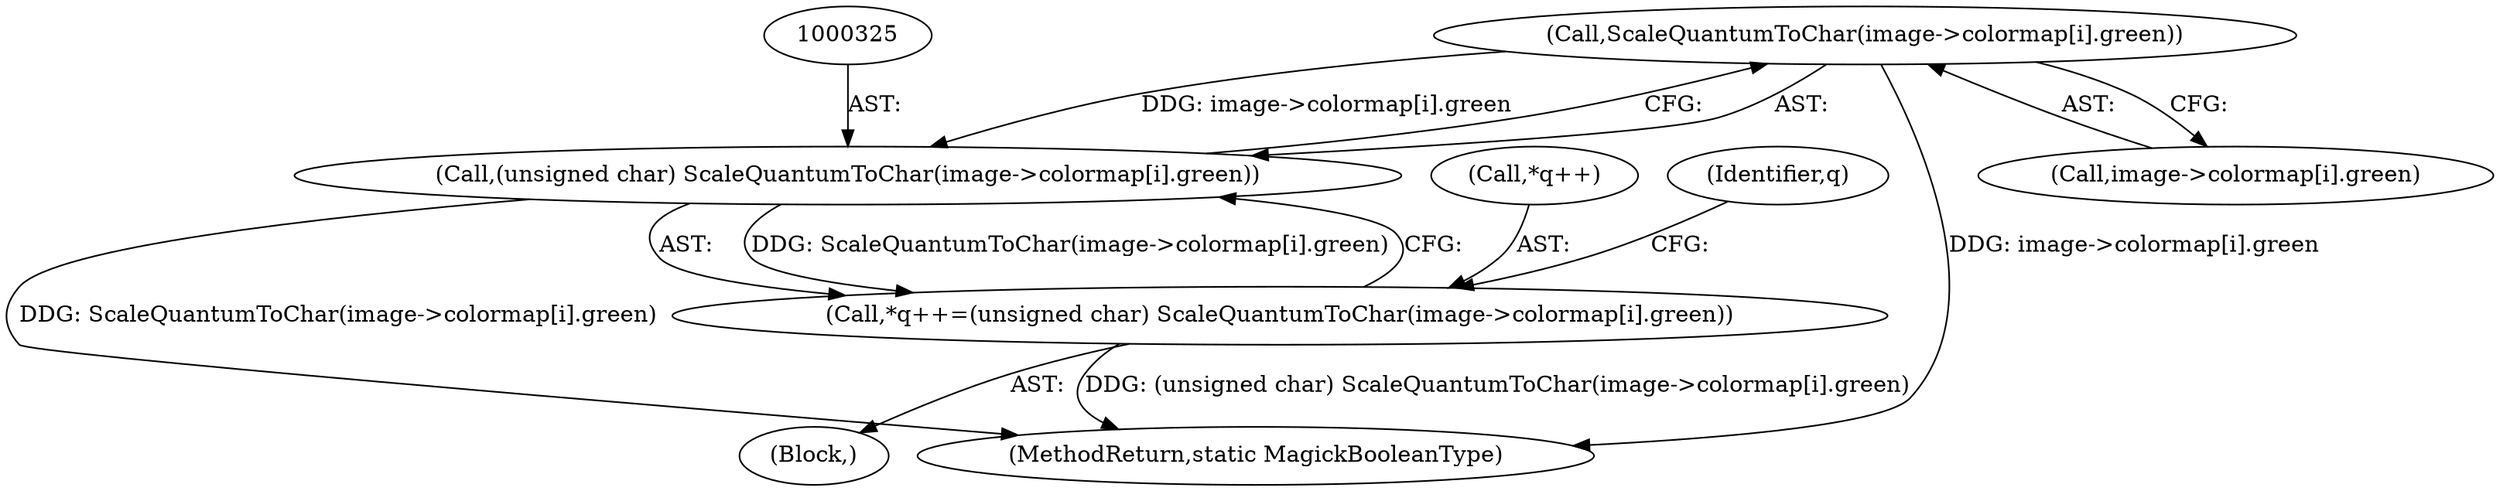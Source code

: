 digraph "0_ImageMagick_6233ef75bb973745ab1092b59aea8fe316f09074@array" {
"1000326" [label="(Call,ScaleQuantumToChar(image->colormap[i].green))"];
"1000324" [label="(Call,(unsigned char) ScaleQuantumToChar(image->colormap[i].green))"];
"1000320" [label="(Call,*q++=(unsigned char) ScaleQuantumToChar(image->colormap[i].green))"];
"1000326" [label="(Call,ScaleQuantumToChar(image->colormap[i].green))"];
"1000324" [label="(Call,(unsigned char) ScaleQuantumToChar(image->colormap[i].green))"];
"1000320" [label="(Call,*q++=(unsigned char) ScaleQuantumToChar(image->colormap[i].green))"];
"1000327" [label="(Call,image->colormap[i].green)"];
"1000337" [label="(Identifier,q)"];
"1000321" [label="(Call,*q++)"];
"1000583" [label="(MethodReturn,static MagickBooleanType)"];
"1000305" [label="(Block,)"];
"1000326" -> "1000324"  [label="AST: "];
"1000326" -> "1000327"  [label="CFG: "];
"1000327" -> "1000326"  [label="AST: "];
"1000324" -> "1000326"  [label="CFG: "];
"1000326" -> "1000583"  [label="DDG: image->colormap[i].green"];
"1000326" -> "1000324"  [label="DDG: image->colormap[i].green"];
"1000324" -> "1000320"  [label="AST: "];
"1000325" -> "1000324"  [label="AST: "];
"1000320" -> "1000324"  [label="CFG: "];
"1000324" -> "1000583"  [label="DDG: ScaleQuantumToChar(image->colormap[i].green)"];
"1000324" -> "1000320"  [label="DDG: ScaleQuantumToChar(image->colormap[i].green)"];
"1000320" -> "1000305"  [label="AST: "];
"1000321" -> "1000320"  [label="AST: "];
"1000337" -> "1000320"  [label="CFG: "];
"1000320" -> "1000583"  [label="DDG: (unsigned char) ScaleQuantumToChar(image->colormap[i].green)"];
}
